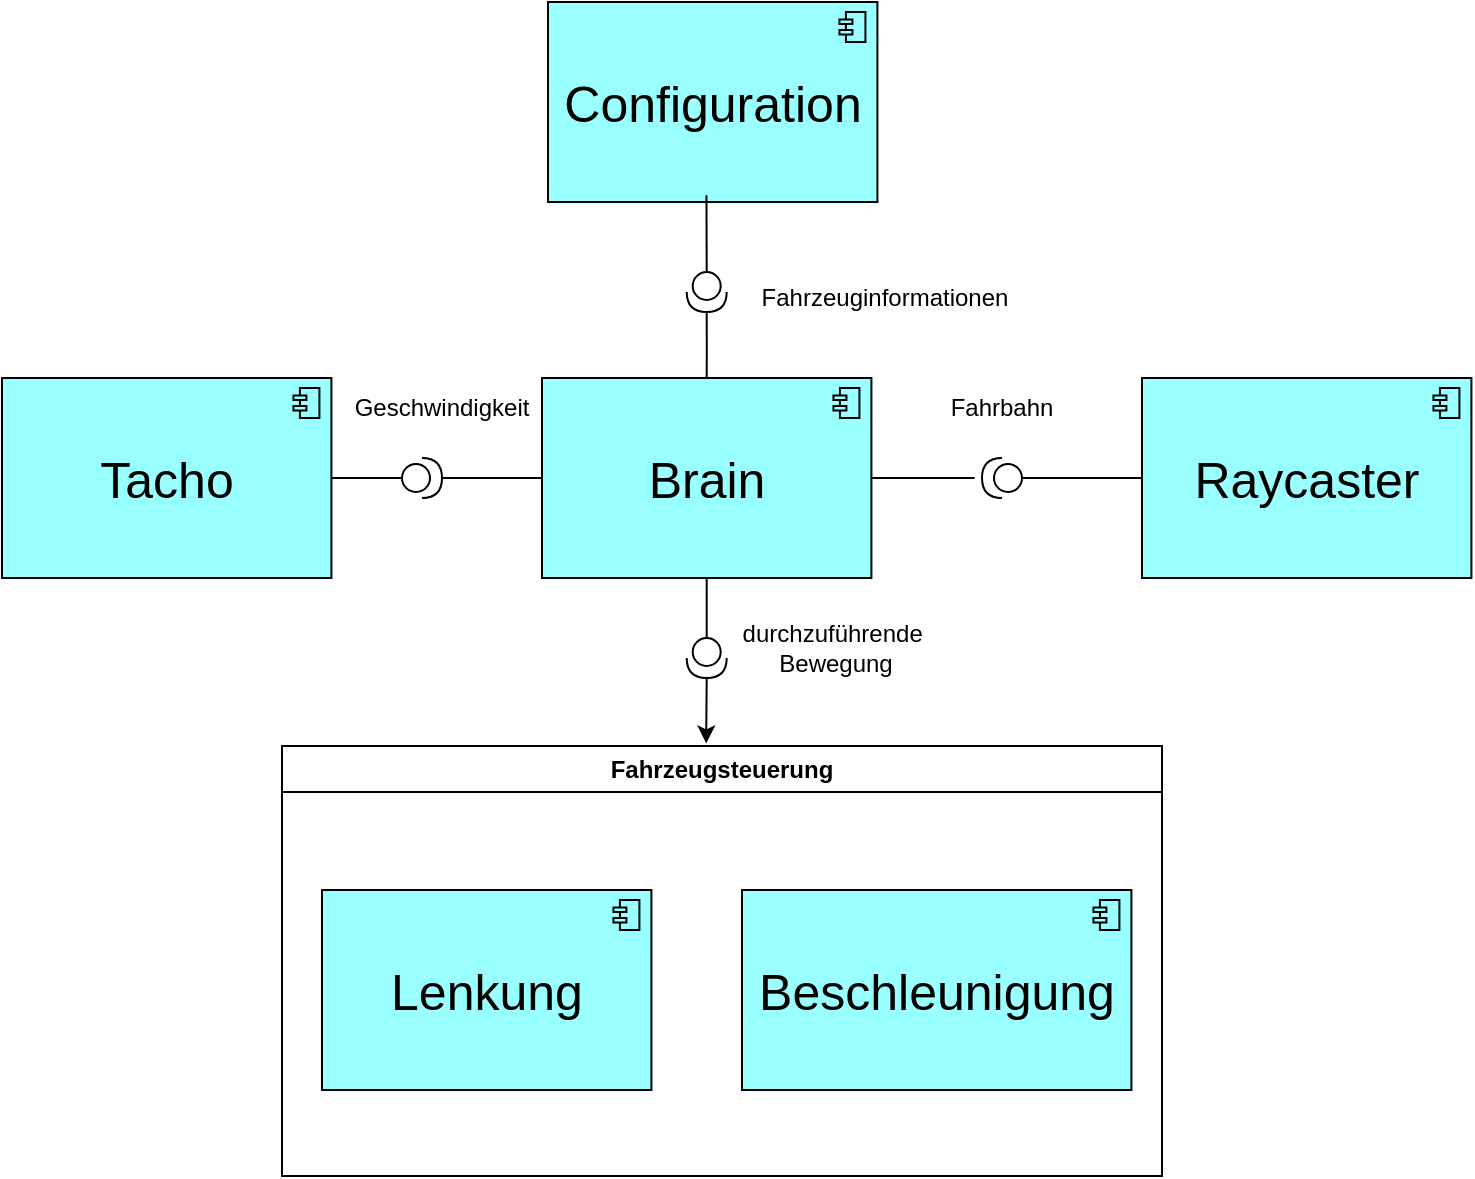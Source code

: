 <mxfile version="21.5.1" type="device">
  <diagram name="Page-1" id="5f0bae14-7c28-e335-631c-24af17079c00">
    <mxGraphModel dx="1181" dy="698" grid="0" gridSize="10" guides="1" tooltips="1" connect="1" arrows="1" fold="1" page="1" pageScale="1" pageWidth="1100" pageHeight="850" background="none" math="0" shadow="0">
      <root>
        <mxCell id="0" />
        <mxCell id="1" parent="0" />
        <mxCell id="vGlIMdMtZq2tFXcC-qCP-17" style="edgeStyle=orthogonalEdgeStyle;rounded=0;orthogonalLoop=1;jettySize=auto;html=1;exitX=1;exitY=0.5;exitDx=0;exitDy=0;exitPerimeter=0;entryX=1.183;entryY=0.498;entryDx=0;entryDy=0;entryPerimeter=0;endArrow=none;endFill=0;" edge="1" parent="1" source="vGlIMdMtZq2tFXcC-qCP-1" target="vGlIMdMtZq2tFXcC-qCP-6">
          <mxGeometry relative="1" as="geometry" />
        </mxCell>
        <mxCell id="vGlIMdMtZq2tFXcC-qCP-23" style="edgeStyle=orthogonalEdgeStyle;rounded=0;orthogonalLoop=1;jettySize=auto;html=1;exitX=0.5;exitY=1;exitDx=0;exitDy=0;exitPerimeter=0;entryX=0;entryY=0.5;entryDx=0;entryDy=0;entryPerimeter=0;endArrow=none;endFill=0;" edge="1" parent="1" source="vGlIMdMtZq2tFXcC-qCP-1" target="vGlIMdMtZq2tFXcC-qCP-7">
          <mxGeometry relative="1" as="geometry" />
        </mxCell>
        <mxCell id="vGlIMdMtZq2tFXcC-qCP-1" value="&lt;font style=&quot;font-size: 25px;&quot; color=&quot;#000000&quot;&gt;Brain&lt;/font&gt;" style="html=1;outlineConnect=0;whiteSpace=wrap;fillColor=#99FFFF;shape=mxgraph.archimate.application;appType=comp;strokeColor=#000000;" vertex="1" parent="1">
          <mxGeometry x="450" y="296" width="164.71" height="100" as="geometry" />
        </mxCell>
        <mxCell id="vGlIMdMtZq2tFXcC-qCP-2" value="&lt;font style=&quot;font-size: 25px;&quot; color=&quot;#000000&quot;&gt;Raycaster&lt;/font&gt;" style="html=1;outlineConnect=0;whiteSpace=wrap;fillColor=#99FFFF;shape=mxgraph.archimate.application;appType=comp;strokeColor=#000000;" vertex="1" parent="1">
          <mxGeometry x="750" y="296" width="164.71" height="100" as="geometry" />
        </mxCell>
        <mxCell id="vGlIMdMtZq2tFXcC-qCP-4" value="&lt;font color=&quot;#000000&quot;&gt;Fahrzeugsteuerung&lt;/font&gt;" style="swimlane;html=1;fillColor=#ffffff;whiteSpace=wrap" vertex="1" parent="1">
          <mxGeometry x="320" y="480" width="440" height="215" as="geometry" />
        </mxCell>
        <mxCell id="vGlIMdMtZq2tFXcC-qCP-5" value="&lt;font style=&quot;font-size: 25px;&quot; color=&quot;#000000&quot;&gt;Beschleunigung&lt;/font&gt;" style="html=1;outlineConnect=0;whiteSpace=wrap;fillColor=#99FFFF;shape=mxgraph.archimate.application;appType=comp;strokeColor=#000000;" vertex="1" parent="vGlIMdMtZq2tFXcC-qCP-4">
          <mxGeometry x="230" y="72" width="194.71" height="100" as="geometry" />
        </mxCell>
        <mxCell id="vGlIMdMtZq2tFXcC-qCP-3" value="&lt;font style=&quot;font-size: 25px;&quot; color=&quot;#000000&quot;&gt;Lenkung&lt;/font&gt;" style="html=1;outlineConnect=0;whiteSpace=wrap;fillColor=#99FFFF;shape=mxgraph.archimate.application;appType=comp;strokeColor=#000000;" vertex="1" parent="vGlIMdMtZq2tFXcC-qCP-4">
          <mxGeometry x="20" y="72" width="164.71" height="100" as="geometry" />
        </mxCell>
        <mxCell id="vGlIMdMtZq2tFXcC-qCP-18" style="edgeStyle=orthogonalEdgeStyle;rounded=0;orthogonalLoop=1;jettySize=auto;html=1;exitX=0;exitY=0.5;exitDx=0;exitDy=0;exitPerimeter=0;entryX=0;entryY=0.5;entryDx=0;entryDy=0;entryPerimeter=0;endArrow=none;endFill=0;" edge="1" parent="1" source="vGlIMdMtZq2tFXcC-qCP-6" target="vGlIMdMtZq2tFXcC-qCP-2">
          <mxGeometry relative="1" as="geometry" />
        </mxCell>
        <mxCell id="vGlIMdMtZq2tFXcC-qCP-6" value="" style="shape=providedRequiredInterface;html=1;verticalLabelPosition=bottom;sketch=0;direction=west;" vertex="1" parent="1">
          <mxGeometry x="670" y="336" width="20" height="20" as="geometry" />
        </mxCell>
        <mxCell id="vGlIMdMtZq2tFXcC-qCP-24" style="edgeStyle=orthogonalEdgeStyle;rounded=0;orthogonalLoop=1;jettySize=auto;html=1;exitX=1;exitY=0.5;exitDx=0;exitDy=0;exitPerimeter=0;entryX=0.482;entryY=-0.006;entryDx=0;entryDy=0;entryPerimeter=0;" edge="1" parent="1" source="vGlIMdMtZq2tFXcC-qCP-7" target="vGlIMdMtZq2tFXcC-qCP-4">
          <mxGeometry relative="1" as="geometry" />
        </mxCell>
        <mxCell id="vGlIMdMtZq2tFXcC-qCP-7" value="" style="shape=providedRequiredInterface;html=1;verticalLabelPosition=bottom;sketch=0;direction=south;" vertex="1" parent="1">
          <mxGeometry x="522.35" y="426" width="20" height="20" as="geometry" />
        </mxCell>
        <mxCell id="vGlIMdMtZq2tFXcC-qCP-8" value="&lt;font style=&quot;font-size: 25px;&quot; color=&quot;#000000&quot;&gt;Tacho&lt;/font&gt;" style="html=1;outlineConnect=0;whiteSpace=wrap;fillColor=#99FFFF;shape=mxgraph.archimate.application;appType=comp;strokeColor=#000000;" vertex="1" parent="1">
          <mxGeometry x="180" y="296" width="164.71" height="100" as="geometry" />
        </mxCell>
        <mxCell id="vGlIMdMtZq2tFXcC-qCP-14" style="edgeStyle=orthogonalEdgeStyle;rounded=0;orthogonalLoop=1;jettySize=auto;html=1;exitX=1;exitY=0.5;exitDx=0;exitDy=0;exitPerimeter=0;entryX=0;entryY=0.5;entryDx=0;entryDy=0;entryPerimeter=0;endArrow=none;endFill=0;" edge="1" parent="1" source="vGlIMdMtZq2tFXcC-qCP-12" target="vGlIMdMtZq2tFXcC-qCP-1">
          <mxGeometry relative="1" as="geometry" />
        </mxCell>
        <mxCell id="vGlIMdMtZq2tFXcC-qCP-16" style="edgeStyle=orthogonalEdgeStyle;rounded=0;orthogonalLoop=1;jettySize=auto;html=1;exitX=0;exitY=0.5;exitDx=0;exitDy=0;exitPerimeter=0;endArrow=none;endFill=0;" edge="1" parent="1" source="vGlIMdMtZq2tFXcC-qCP-12" target="vGlIMdMtZq2tFXcC-qCP-8">
          <mxGeometry relative="1" as="geometry" />
        </mxCell>
        <mxCell id="vGlIMdMtZq2tFXcC-qCP-12" value="" style="shape=providedRequiredInterface;html=1;verticalLabelPosition=bottom;sketch=0;direction=east;" vertex="1" parent="1">
          <mxGeometry x="380" y="336" width="20" height="20" as="geometry" />
        </mxCell>
        <mxCell id="vGlIMdMtZq2tFXcC-qCP-25" value="Fahrbahn" style="text;html=1;strokeColor=none;fillColor=none;align=center;verticalAlign=middle;whiteSpace=wrap;rounded=0;" vertex="1" parent="1">
          <mxGeometry x="650" y="296" width="60" height="30" as="geometry" />
        </mxCell>
        <mxCell id="vGlIMdMtZq2tFXcC-qCP-26" value="Geschwindigkeit" style="text;html=1;strokeColor=none;fillColor=none;align=center;verticalAlign=middle;whiteSpace=wrap;rounded=0;" vertex="1" parent="1">
          <mxGeometry x="370" y="296" width="60" height="30" as="geometry" />
        </mxCell>
        <mxCell id="vGlIMdMtZq2tFXcC-qCP-27" value="durchzuführende&amp;nbsp;&lt;br&gt;Bewegung" style="text;html=1;strokeColor=none;fillColor=none;align=center;verticalAlign=middle;whiteSpace=wrap;rounded=0;" vertex="1" parent="1">
          <mxGeometry x="542.35" y="416" width="110" height="30" as="geometry" />
        </mxCell>
        <mxCell id="vGlIMdMtZq2tFXcC-qCP-28" value="&lt;font style=&quot;font-size: 25px;&quot; color=&quot;#000000&quot;&gt;Configuration&lt;/font&gt;" style="html=1;outlineConnect=0;whiteSpace=wrap;fillColor=#99FFFF;shape=mxgraph.archimate.application;appType=comp;strokeColor=#000000;" vertex="1" parent="1">
          <mxGeometry x="453" y="108" width="164.71" height="100" as="geometry" />
        </mxCell>
        <mxCell id="vGlIMdMtZq2tFXcC-qCP-30" style="edgeStyle=orthogonalEdgeStyle;rounded=0;orthogonalLoop=1;jettySize=auto;html=1;exitX=1;exitY=0.5;exitDx=0;exitDy=0;exitPerimeter=0;endArrow=none;endFill=0;" edge="1" parent="1" source="vGlIMdMtZq2tFXcC-qCP-29" target="vGlIMdMtZq2tFXcC-qCP-1">
          <mxGeometry relative="1" as="geometry" />
        </mxCell>
        <mxCell id="vGlIMdMtZq2tFXcC-qCP-32" style="edgeStyle=orthogonalEdgeStyle;rounded=0;orthogonalLoop=1;jettySize=auto;html=1;exitX=0;exitY=0.5;exitDx=0;exitDy=0;exitPerimeter=0;entryX=0.481;entryY=0.966;entryDx=0;entryDy=0;entryPerimeter=0;endArrow=none;endFill=0;" edge="1" parent="1" source="vGlIMdMtZq2tFXcC-qCP-29" target="vGlIMdMtZq2tFXcC-qCP-28">
          <mxGeometry relative="1" as="geometry" />
        </mxCell>
        <mxCell id="vGlIMdMtZq2tFXcC-qCP-29" value="" style="shape=providedRequiredInterface;html=1;verticalLabelPosition=bottom;sketch=0;direction=south;" vertex="1" parent="1">
          <mxGeometry x="522.35" y="243" width="20" height="20" as="geometry" />
        </mxCell>
        <mxCell id="vGlIMdMtZq2tFXcC-qCP-33" value="Fahrzeuginformationen" style="text;html=1;align=center;verticalAlign=middle;resizable=0;points=[];autosize=1;strokeColor=none;fillColor=none;" vertex="1" parent="1">
          <mxGeometry x="550" y="243" width="141" height="26" as="geometry" />
        </mxCell>
      </root>
    </mxGraphModel>
  </diagram>
</mxfile>
